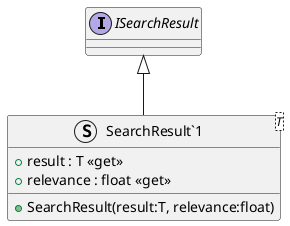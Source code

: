 @startuml
interface ISearchResult {
}
struct "SearchResult`1"<T> {
    + result : T <<get>>
    + relevance : float <<get>>
    + SearchResult(result:T, relevance:float)
}
ISearchResult <|-- "SearchResult`1"
@enduml
